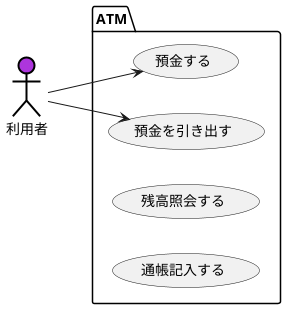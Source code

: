 @startuml 例題1
left to right direction
actor 利用者 #aD35DD;line:black;line.bold;
package ATM {
usecase 預金する
usecase 預金を引き出す
usecase 残高照会する
usecase 通帳記入する

}
利用者 --> 預金する
利用者 --> 預金を引き出す
@enduml